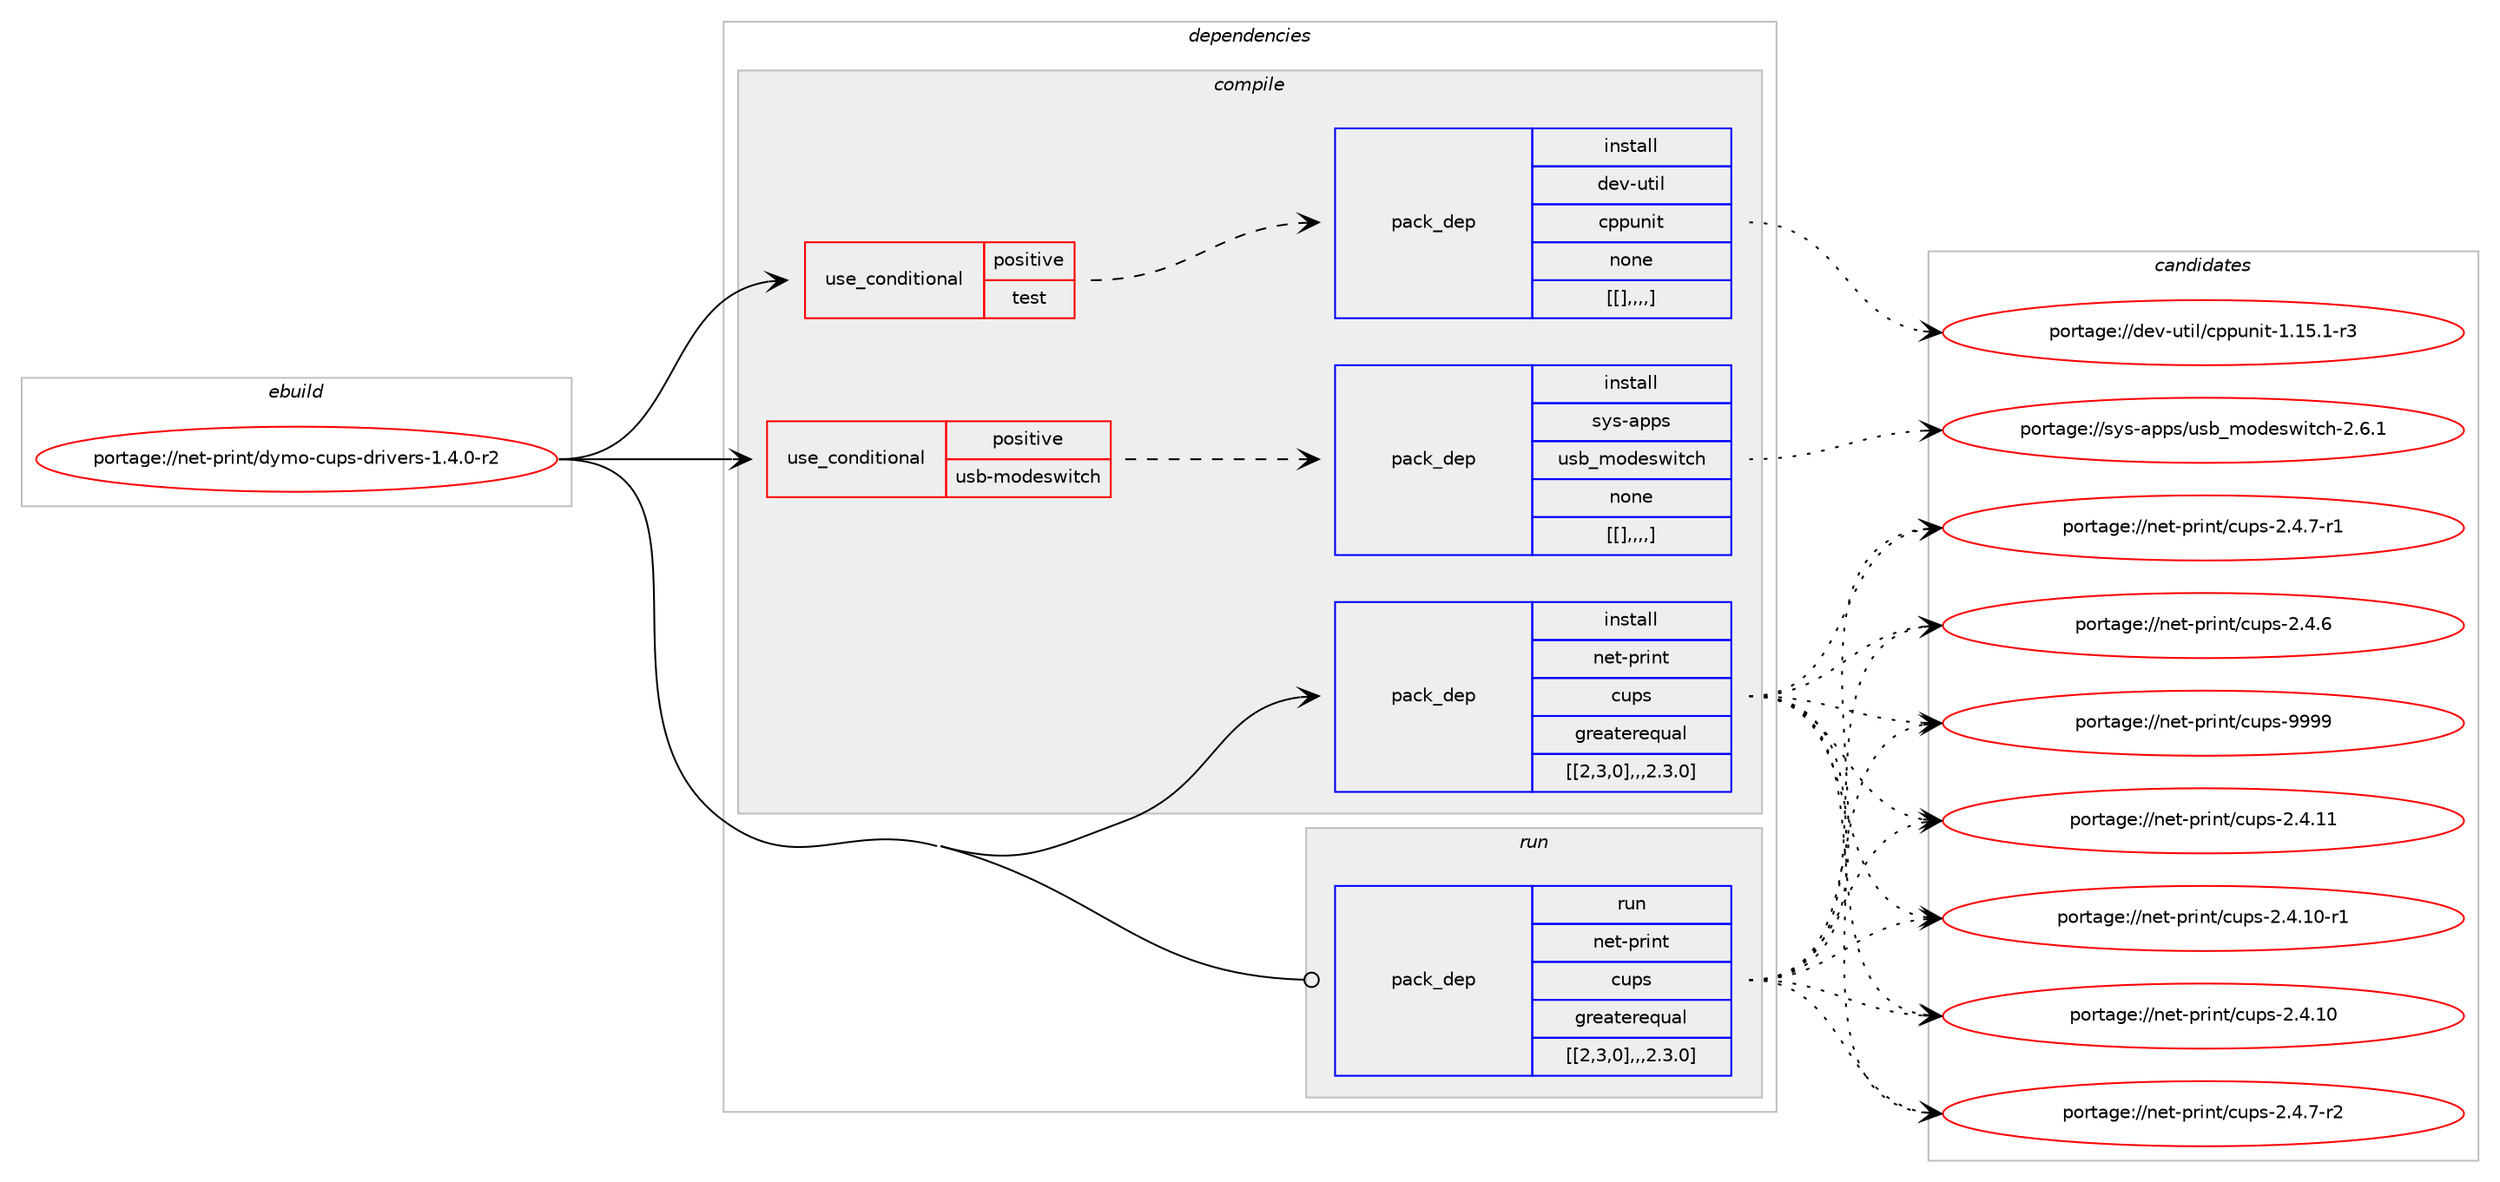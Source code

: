 digraph prolog {

# *************
# Graph options
# *************

newrank=true;
concentrate=true;
compound=true;
graph [rankdir=LR,fontname=Helvetica,fontsize=10,ranksep=1.5];#, ranksep=2.5, nodesep=0.2];
edge  [arrowhead=vee];
node  [fontname=Helvetica,fontsize=10];

# **********
# The ebuild
# **********

subgraph cluster_leftcol {
color=gray;
label=<<i>ebuild</i>>;
id [label="portage://net-print/dymo-cups-drivers-1.4.0-r2", color=red, width=4, href="../net-print/dymo-cups-drivers-1.4.0-r2.svg"];
}

# ****************
# The dependencies
# ****************

subgraph cluster_midcol {
color=gray;
label=<<i>dependencies</i>>;
subgraph cluster_compile {
fillcolor="#eeeeee";
style=filled;
label=<<i>compile</i>>;
subgraph cond107221 {
dependency405559 [label=<<TABLE BORDER="0" CELLBORDER="1" CELLSPACING="0" CELLPADDING="4"><TR><TD ROWSPAN="3" CELLPADDING="10">use_conditional</TD></TR><TR><TD>positive</TD></TR><TR><TD>test</TD></TR></TABLE>>, shape=none, color=red];
subgraph pack295343 {
dependency405625 [label=<<TABLE BORDER="0" CELLBORDER="1" CELLSPACING="0" CELLPADDING="4" WIDTH="220"><TR><TD ROWSPAN="6" CELLPADDING="30">pack_dep</TD></TR><TR><TD WIDTH="110">install</TD></TR><TR><TD>dev-util</TD></TR><TR><TD>cppunit</TD></TR><TR><TD>none</TD></TR><TR><TD>[[],,,,]</TD></TR></TABLE>>, shape=none, color=blue];
}
dependency405559:e -> dependency405625:w [weight=20,style="dashed",arrowhead="vee"];
}
id:e -> dependency405559:w [weight=20,style="solid",arrowhead="vee"];
subgraph cond107240 {
dependency405629 [label=<<TABLE BORDER="0" CELLBORDER="1" CELLSPACING="0" CELLPADDING="4"><TR><TD ROWSPAN="3" CELLPADDING="10">use_conditional</TD></TR><TR><TD>positive</TD></TR><TR><TD>usb-modeswitch</TD></TR></TABLE>>, shape=none, color=red];
subgraph pack295386 {
dependency405687 [label=<<TABLE BORDER="0" CELLBORDER="1" CELLSPACING="0" CELLPADDING="4" WIDTH="220"><TR><TD ROWSPAN="6" CELLPADDING="30">pack_dep</TD></TR><TR><TD WIDTH="110">install</TD></TR><TR><TD>sys-apps</TD></TR><TR><TD>usb_modeswitch</TD></TR><TR><TD>none</TD></TR><TR><TD>[[],,,,]</TD></TR></TABLE>>, shape=none, color=blue];
}
dependency405629:e -> dependency405687:w [weight=20,style="dashed",arrowhead="vee"];
}
id:e -> dependency405629:w [weight=20,style="solid",arrowhead="vee"];
subgraph pack295406 {
dependency405710 [label=<<TABLE BORDER="0" CELLBORDER="1" CELLSPACING="0" CELLPADDING="4" WIDTH="220"><TR><TD ROWSPAN="6" CELLPADDING="30">pack_dep</TD></TR><TR><TD WIDTH="110">install</TD></TR><TR><TD>net-print</TD></TR><TR><TD>cups</TD></TR><TR><TD>greaterequal</TD></TR><TR><TD>[[2,3,0],,,2.3.0]</TD></TR></TABLE>>, shape=none, color=blue];
}
id:e -> dependency405710:w [weight=20,style="solid",arrowhead="vee"];
}
subgraph cluster_compileandrun {
fillcolor="#eeeeee";
style=filled;
label=<<i>compile and run</i>>;
}
subgraph cluster_run {
fillcolor="#eeeeee";
style=filled;
label=<<i>run</i>>;
subgraph pack295411 {
dependency405715 [label=<<TABLE BORDER="0" CELLBORDER="1" CELLSPACING="0" CELLPADDING="4" WIDTH="220"><TR><TD ROWSPAN="6" CELLPADDING="30">pack_dep</TD></TR><TR><TD WIDTH="110">run</TD></TR><TR><TD>net-print</TD></TR><TR><TD>cups</TD></TR><TR><TD>greaterequal</TD></TR><TR><TD>[[2,3,0],,,2.3.0]</TD></TR></TABLE>>, shape=none, color=blue];
}
id:e -> dependency405715:w [weight=20,style="solid",arrowhead="odot"];
}
}

# **************
# The candidates
# **************

subgraph cluster_choices {
rank=same;
color=gray;
label=<<i>candidates</i>>;

subgraph choice294316 {
color=black;
nodesep=1;
choice100101118451171161051084799112112117110105116454946495346494511451 [label="portage://dev-util/cppunit-1.15.1-r3", color=red, width=4,href="../dev-util/cppunit-1.15.1-r3.svg"];
dependency405625:e -> choice100101118451171161051084799112112117110105116454946495346494511451:w [style=dotted,weight="100"];
}
subgraph choice294330 {
color=black;
nodesep=1;
choice115121115459711211211547117115989510911110010111511910511699104455046544649 [label="portage://sys-apps/usb_modeswitch-2.6.1", color=red, width=4,href="../sys-apps/usb_modeswitch-2.6.1.svg"];
dependency405687:e -> choice115121115459711211211547117115989510911110010111511910511699104455046544649:w [style=dotted,weight="100"];
}
subgraph choice294342 {
color=black;
nodesep=1;
choice1101011164511211410511011647991171121154557575757 [label="portage://net-print/cups-9999", color=red, width=4,href="../net-print/cups-9999.svg"];
choice11010111645112114105110116479911711211545504652464949 [label="portage://net-print/cups-2.4.11", color=red, width=4,href="../net-print/cups-2.4.11.svg"];
choice110101116451121141051101164799117112115455046524649484511449 [label="portage://net-print/cups-2.4.10-r1", color=red, width=4,href="../net-print/cups-2.4.10-r1.svg"];
choice11010111645112114105110116479911711211545504652464948 [label="portage://net-print/cups-2.4.10", color=red, width=4,href="../net-print/cups-2.4.10.svg"];
choice1101011164511211410511011647991171121154550465246554511450 [label="portage://net-print/cups-2.4.7-r2", color=red, width=4,href="../net-print/cups-2.4.7-r2.svg"];
choice1101011164511211410511011647991171121154550465246554511449 [label="portage://net-print/cups-2.4.7-r1", color=red, width=4,href="../net-print/cups-2.4.7-r1.svg"];
choice110101116451121141051101164799117112115455046524654 [label="portage://net-print/cups-2.4.6", color=red, width=4,href="../net-print/cups-2.4.6.svg"];
dependency405710:e -> choice1101011164511211410511011647991171121154557575757:w [style=dotted,weight="100"];
dependency405710:e -> choice11010111645112114105110116479911711211545504652464949:w [style=dotted,weight="100"];
dependency405710:e -> choice110101116451121141051101164799117112115455046524649484511449:w [style=dotted,weight="100"];
dependency405710:e -> choice11010111645112114105110116479911711211545504652464948:w [style=dotted,weight="100"];
dependency405710:e -> choice1101011164511211410511011647991171121154550465246554511450:w [style=dotted,weight="100"];
dependency405710:e -> choice1101011164511211410511011647991171121154550465246554511449:w [style=dotted,weight="100"];
dependency405710:e -> choice110101116451121141051101164799117112115455046524654:w [style=dotted,weight="100"];
}
subgraph choice294347 {
color=black;
nodesep=1;
choice1101011164511211410511011647991171121154557575757 [label="portage://net-print/cups-9999", color=red, width=4,href="../net-print/cups-9999.svg"];
choice11010111645112114105110116479911711211545504652464949 [label="portage://net-print/cups-2.4.11", color=red, width=4,href="../net-print/cups-2.4.11.svg"];
choice110101116451121141051101164799117112115455046524649484511449 [label="portage://net-print/cups-2.4.10-r1", color=red, width=4,href="../net-print/cups-2.4.10-r1.svg"];
choice11010111645112114105110116479911711211545504652464948 [label="portage://net-print/cups-2.4.10", color=red, width=4,href="../net-print/cups-2.4.10.svg"];
choice1101011164511211410511011647991171121154550465246554511450 [label="portage://net-print/cups-2.4.7-r2", color=red, width=4,href="../net-print/cups-2.4.7-r2.svg"];
choice1101011164511211410511011647991171121154550465246554511449 [label="portage://net-print/cups-2.4.7-r1", color=red, width=4,href="../net-print/cups-2.4.7-r1.svg"];
choice110101116451121141051101164799117112115455046524654 [label="portage://net-print/cups-2.4.6", color=red, width=4,href="../net-print/cups-2.4.6.svg"];
dependency405715:e -> choice1101011164511211410511011647991171121154557575757:w [style=dotted,weight="100"];
dependency405715:e -> choice11010111645112114105110116479911711211545504652464949:w [style=dotted,weight="100"];
dependency405715:e -> choice110101116451121141051101164799117112115455046524649484511449:w [style=dotted,weight="100"];
dependency405715:e -> choice11010111645112114105110116479911711211545504652464948:w [style=dotted,weight="100"];
dependency405715:e -> choice1101011164511211410511011647991171121154550465246554511450:w [style=dotted,weight="100"];
dependency405715:e -> choice1101011164511211410511011647991171121154550465246554511449:w [style=dotted,weight="100"];
dependency405715:e -> choice110101116451121141051101164799117112115455046524654:w [style=dotted,weight="100"];
}
}

}
